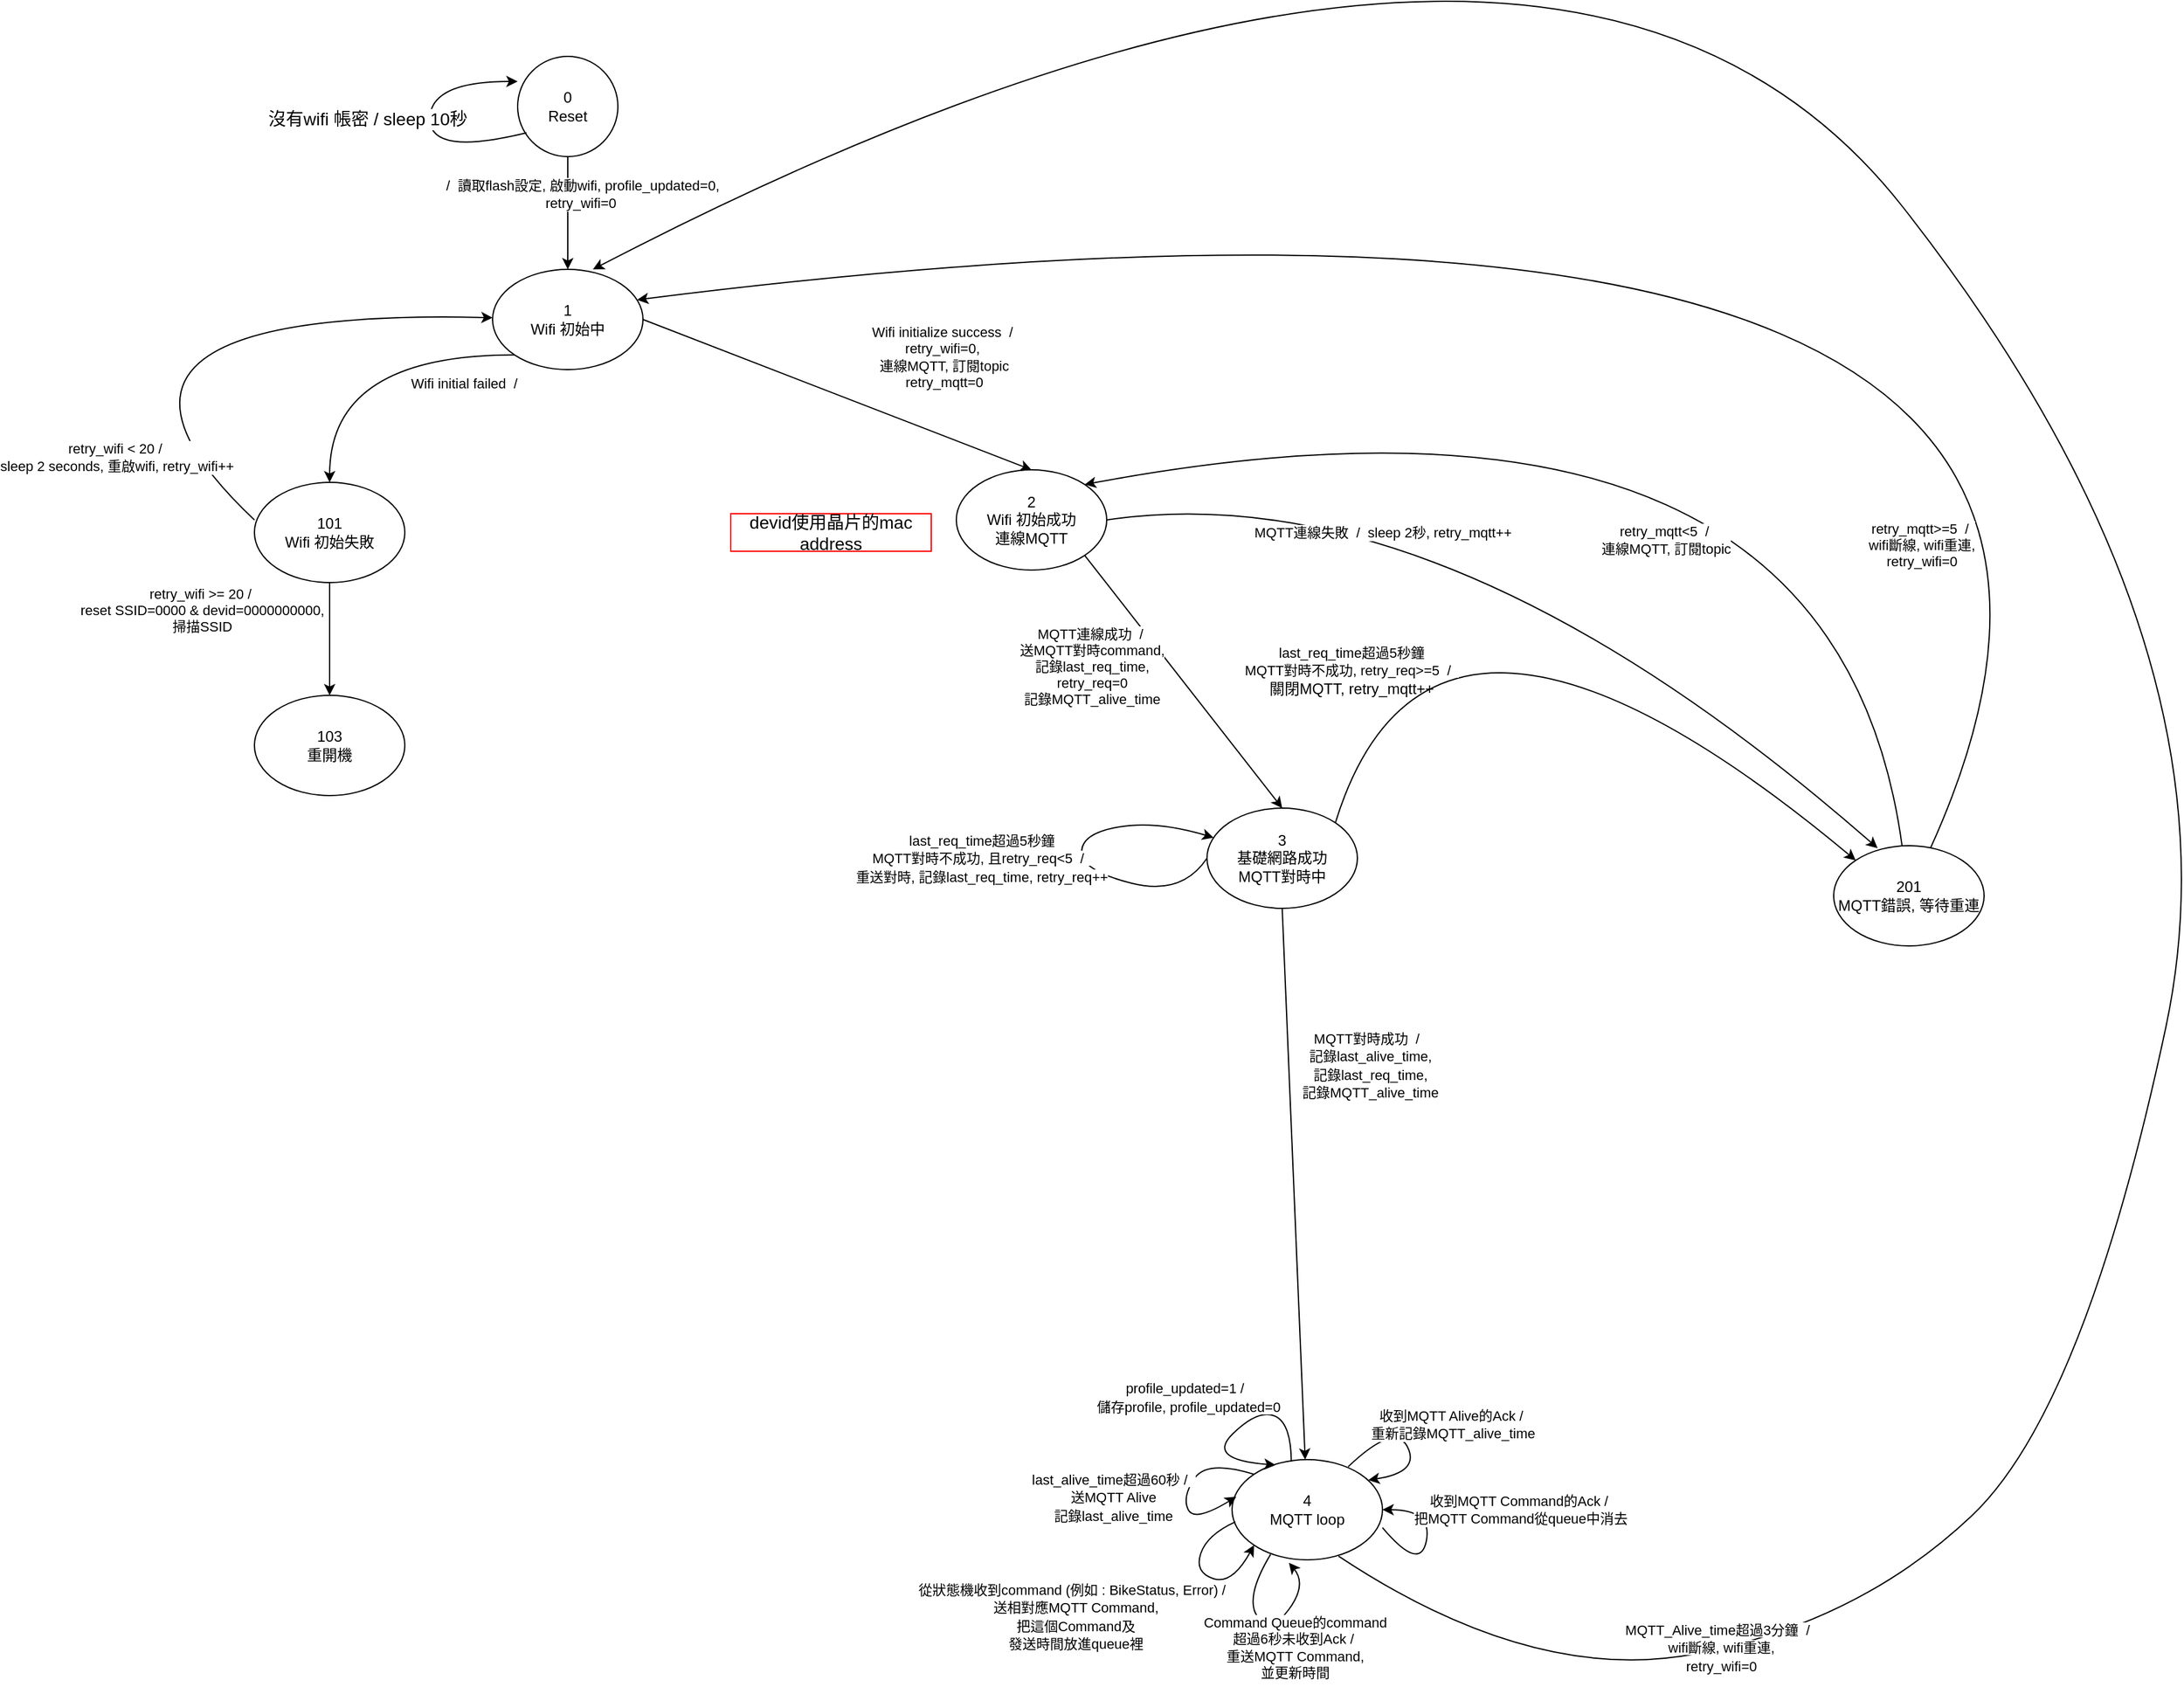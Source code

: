 <mxfile version="20.8.5" type="device"><diagram id="eCKF06ire-g6MsgcjCXC" name="Page-1"><mxGraphModel dx="1970" dy="1554" grid="1" gridSize="10" guides="1" tooltips="1" connect="1" arrows="1" fold="1" page="1" pageScale="1" pageWidth="850" pageHeight="1100" math="0" shadow="0"><root><mxCell id="0"/><mxCell id="1" parent="0"/><mxCell id="E8dX0i1zOJt88tI8rm25-1" value="1&lt;br&gt;Wifi 初始中" style="ellipse;whiteSpace=wrap;html=1;" parent="1" vertex="1"><mxGeometry x="320" y="20" width="120" height="80" as="geometry"/></mxCell><mxCell id="E8dX0i1zOJt88tI8rm25-2" value="2&lt;br&gt;Wifi 初始成功&lt;br&gt;連線MQTT" style="ellipse;whiteSpace=wrap;html=1;" parent="1" vertex="1"><mxGeometry x="690" y="180" width="120" height="80" as="geometry"/></mxCell><mxCell id="E8dX0i1zOJt88tI8rm25-3" value="" style="endArrow=classic;html=1;rounded=0;exitX=1;exitY=0.5;exitDx=0;exitDy=0;entryX=0.5;entryY=0;entryDx=0;entryDy=0;" parent="1" source="E8dX0i1zOJt88tI8rm25-1" target="E8dX0i1zOJt88tI8rm25-2" edge="1"><mxGeometry width="50" height="50" relative="1" as="geometry"><mxPoint x="400" y="370" as="sourcePoint"/><mxPoint x="450" y="320" as="targetPoint"/></mxGeometry></mxCell><mxCell id="E8dX0i1zOJt88tI8rm25-4" value="Wifi initialize success&amp;nbsp; /&amp;nbsp; &lt;br&gt;retry_wifi=0,&amp;nbsp;&lt;br&gt;連線MQTT, 訂閱topic&lt;br&gt;retry_mqtt=0" style="edgeLabel;html=1;align=center;verticalAlign=middle;resizable=0;points=[];" parent="E8dX0i1zOJt88tI8rm25-3" vertex="1" connectable="0"><mxGeometry x="0.244" y="-1" relative="1" as="geometry"><mxPoint x="47" y="-46" as="offset"/></mxGeometry></mxCell><mxCell id="E8dX0i1zOJt88tI8rm25-5" value="101&lt;br&gt;Wifi 初始失敗" style="ellipse;whiteSpace=wrap;html=1;" parent="1" vertex="1"><mxGeometry x="130" y="190" width="120" height="80" as="geometry"/></mxCell><mxCell id="E8dX0i1zOJt88tI8rm25-6" value="" style="endArrow=classic;html=1;rounded=0;exitX=0;exitY=1;exitDx=0;exitDy=0;entryX=0.5;entryY=0;entryDx=0;entryDy=0;edgeStyle=orthogonalEdgeStyle;curved=1;" parent="1" source="E8dX0i1zOJt88tI8rm25-1" target="E8dX0i1zOJt88tI8rm25-5" edge="1"><mxGeometry width="50" height="50" relative="1" as="geometry"><mxPoint x="400" y="370" as="sourcePoint"/><mxPoint x="450" y="320" as="targetPoint"/></mxGeometry></mxCell><mxCell id="E8dX0i1zOJt88tI8rm25-7" value="Wifi initial failed&amp;nbsp; /&amp;nbsp;&amp;nbsp;" style="edgeLabel;html=1;align=center;verticalAlign=middle;resizable=0;points=[];" parent="E8dX0i1zOJt88tI8rm25-6" vertex="1" connectable="0"><mxGeometry x="-0.209" y="19" relative="1" as="geometry"><mxPoint x="61" y="3" as="offset"/></mxGeometry></mxCell><mxCell id="E8dX0i1zOJt88tI8rm25-9" value="" style="endArrow=classic;html=1;rounded=0;curved=1;" parent="1" target="E8dX0i1zOJt88tI8rm25-1" edge="1"><mxGeometry width="50" height="50" relative="1" as="geometry"><mxPoint x="130" y="220" as="sourcePoint"/><mxPoint x="190" y="350" as="targetPoint"/><Array as="points"><mxPoint x="-50" y="50"/></Array></mxGeometry></mxCell><mxCell id="E8dX0i1zOJt88tI8rm25-10" value="retry_wifi &amp;lt; 20 /&amp;nbsp; &lt;br&gt;sleep 2 seconds, 重啟wifi, retry_wifi++" style="edgeLabel;html=1;align=center;verticalAlign=middle;resizable=0;points=[];" parent="E8dX0i1zOJt88tI8rm25-9" vertex="1" connectable="0"><mxGeometry x="-0.375" y="-2" relative="1" as="geometry"><mxPoint x="29" y="84" as="offset"/></mxGeometry></mxCell><mxCell id="E8dX0i1zOJt88tI8rm25-12" value="" style="endArrow=classic;html=1;rounded=0;curved=1;exitX=0.5;exitY=1;exitDx=0;exitDy=0;entryX=0.5;entryY=0;entryDx=0;entryDy=0;" parent="1" source="E8dX0i1zOJt88tI8rm25-5" edge="1"><mxGeometry width="50" height="50" relative="1" as="geometry"><mxPoint x="400" y="370" as="sourcePoint"/><mxPoint x="190" y="360" as="targetPoint"/></mxGeometry></mxCell><mxCell id="E8dX0i1zOJt88tI8rm25-13" value="retry_wifi &amp;gt;= 20 /&amp;nbsp; &lt;br&gt;reset SSID=0000 &amp;amp; devid=0000000000, &lt;br&gt;掃描SSID" style="edgeLabel;html=1;align=center;verticalAlign=middle;resizable=0;points=[];" parent="1" vertex="1" connectable="0"><mxGeometry x="40.0" y="309.998" as="geometry"><mxPoint x="48" y="-18" as="offset"/></mxGeometry></mxCell><mxCell id="E8dX0i1zOJt88tI8rm25-14" value="103&lt;br&gt;重開機" style="ellipse;whiteSpace=wrap;html=1;" parent="1" vertex="1"><mxGeometry x="130" y="360" width="120" height="80" as="geometry"/></mxCell><mxCell id="E8dX0i1zOJt88tI8rm25-21" value="3&lt;br&gt;基礎網路成功&lt;br&gt;MQTT對時中" style="ellipse;whiteSpace=wrap;html=1;" parent="1" vertex="1"><mxGeometry x="890" y="450" width="120" height="80" as="geometry"/></mxCell><mxCell id="E8dX0i1zOJt88tI8rm25-22" value="" style="endArrow=classic;html=1;rounded=0;curved=1;exitX=1;exitY=1;exitDx=0;exitDy=0;entryX=0.5;entryY=0;entryDx=0;entryDy=0;" parent="1" source="E8dX0i1zOJt88tI8rm25-2" target="E8dX0i1zOJt88tI8rm25-21" edge="1"><mxGeometry width="50" height="50" relative="1" as="geometry"><mxPoint x="610" y="310" as="sourcePoint"/><mxPoint x="660" y="260" as="targetPoint"/></mxGeometry></mxCell><mxCell id="E8dX0i1zOJt88tI8rm25-23" value="MQTT連線成功&amp;nbsp; /&amp;nbsp; &lt;br&gt;送MQTT對時command,&lt;br&gt;記錄last_req_time,&lt;br&gt;retry_req=0&lt;br&gt;記錄MQTT_alive_time" style="edgeLabel;html=1;align=center;verticalAlign=middle;resizable=0;points=[];" parent="1" vertex="1" connectable="0"><mxGeometry x="800.0" y="329.998" as="geometry"><mxPoint x="-2" y="7" as="offset"/></mxGeometry></mxCell><mxCell id="E8dX0i1zOJt88tI8rm25-24" value="&lt;span style=&quot;font-size: 11px; background-color: rgb(255, 255, 255);&quot;&gt;MQTT對時成功&amp;nbsp; /&amp;nbsp;&amp;nbsp;&lt;br&gt;記錄last_alive_time,&lt;/span&gt;&lt;br style=&quot;font-size: 11px;&quot;&gt;&lt;span style=&quot;background-color: rgb(255, 255, 255);&quot;&gt;&lt;span style=&quot;font-size: 11px;&quot;&gt;記錄last_req_time,&lt;/span&gt;&lt;br&gt;&lt;span style=&quot;font-size: 11px;&quot;&gt;記錄MQTT_alive_time&lt;/span&gt;&lt;br&gt;&lt;/span&gt;" style="text;html=1;align=center;verticalAlign=middle;resizable=0;points=[];autosize=1;strokeColor=none;fillColor=none;" parent="1" vertex="1"><mxGeometry x="955" y="620" width="130" height="70" as="geometry"/></mxCell><mxCell id="E8dX0i1zOJt88tI8rm25-25" value="4&lt;br&gt;MQTT loop" style="ellipse;whiteSpace=wrap;html=1;" parent="1" vertex="1"><mxGeometry x="910" y="970" width="120" height="80" as="geometry"/></mxCell><mxCell id="E8dX0i1zOJt88tI8rm25-26" value="" style="endArrow=classic;html=1;rounded=0;curved=1;exitX=0.5;exitY=1;exitDx=0;exitDy=0;" parent="1" source="E8dX0i1zOJt88tI8rm25-21" target="E8dX0i1zOJt88tI8rm25-25" edge="1"><mxGeometry width="50" height="50" relative="1" as="geometry"><mxPoint x="960" y="380" as="sourcePoint"/><mxPoint x="960" y="460" as="targetPoint"/></mxGeometry></mxCell><mxCell id="E8dX0i1zOJt88tI8rm25-27" value="0&lt;br&gt;Reset" style="ellipse;whiteSpace=wrap;html=1;aspect=fixed;" parent="1" vertex="1"><mxGeometry x="340" y="-150" width="80" height="80" as="geometry"/></mxCell><mxCell id="E8dX0i1zOJt88tI8rm25-28" value="" style="endArrow=classic;html=1;rounded=0;curved=1;exitX=0.5;exitY=1;exitDx=0;exitDy=0;entryX=0.5;entryY=0;entryDx=0;entryDy=0;" parent="1" source="E8dX0i1zOJt88tI8rm25-27" target="E8dX0i1zOJt88tI8rm25-1" edge="1"><mxGeometry width="50" height="50" relative="1" as="geometry"><mxPoint x="270" y="30" as="sourcePoint"/><mxPoint x="320" y="-20" as="targetPoint"/></mxGeometry></mxCell><mxCell id="E8dX0i1zOJt88tI8rm25-29" value="&amp;nbsp;/&amp;nbsp; 讀取flash設定, 啟動wifi, profile_updated=0,&lt;br&gt;retry_wifi=0" style="edgeLabel;html=1;align=center;verticalAlign=middle;resizable=0;points=[];" parent="1" vertex="1" connectable="0"><mxGeometry x="390.003" y="-40.003" as="geometry"/></mxCell><mxCell id="E8dX0i1zOJt88tI8rm25-36" value="201&lt;br&gt;MQTT錯誤, 等待重連" style="ellipse;whiteSpace=wrap;html=1;" parent="1" vertex="1"><mxGeometry x="1390" y="480" width="120" height="80" as="geometry"/></mxCell><mxCell id="E8dX0i1zOJt88tI8rm25-37" value="" style="endArrow=classic;html=1;rounded=0;curved=1;exitX=0;exitY=0.5;exitDx=0;exitDy=0;" parent="1" source="E8dX0i1zOJt88tI8rm25-21" target="E8dX0i1zOJt88tI8rm25-21" edge="1"><mxGeometry width="50" height="50" relative="1" as="geometry"><mxPoint x="1020" y="500" as="sourcePoint"/><mxPoint x="1250" y="580" as="targetPoint"/><Array as="points"><mxPoint x="870" y="520"/><mxPoint x="790" y="500"/><mxPoint x="790" y="470"/><mxPoint x="850" y="460"/></Array></mxGeometry></mxCell><mxCell id="E8dX0i1zOJt88tI8rm25-38" value="&lt;span style=&quot;font-size: 11px; background-color: rgb(255, 255, 255);&quot;&gt;last_req_time超過5秒鐘&lt;br&gt;MQTT對時不成功, 且retry_req&amp;lt;5&amp;nbsp; /&amp;nbsp;&amp;nbsp;&lt;br&gt;&lt;/span&gt;&lt;span style=&quot;font-size: 11px; background-color: rgb(255, 255, 255);&quot;&gt;重送對時, 記錄last_req_time, retry_req++&lt;/span&gt;" style="text;html=1;align=center;verticalAlign=middle;resizable=0;points=[];autosize=1;strokeColor=none;fillColor=none;" parent="1" vertex="1"><mxGeometry x="600" y="460" width="220" height="60" as="geometry"/></mxCell><mxCell id="E8dX0i1zOJt88tI8rm25-40" value="" style="endArrow=classic;html=1;rounded=0;curved=1;exitX=1;exitY=0;exitDx=0;exitDy=0;entryX=0;entryY=0;entryDx=0;entryDy=0;" parent="1" source="E8dX0i1zOJt88tI8rm25-21" target="E8dX0i1zOJt88tI8rm25-36" edge="1"><mxGeometry width="50" height="50" relative="1" as="geometry"><mxPoint x="920" y="330" as="sourcePoint"/><mxPoint x="970" y="280" as="targetPoint"/><Array as="points"><mxPoint x="1070" y="210"/></Array></mxGeometry></mxCell><mxCell id="E8dX0i1zOJt88tI8rm25-43" value="" style="endArrow=classic;html=1;rounded=0;curved=1;entryX=1;entryY=0;entryDx=0;entryDy=0;" parent="1" source="E8dX0i1zOJt88tI8rm25-36" target="E8dX0i1zOJt88tI8rm25-2" edge="1"><mxGeometry width="50" height="50" relative="1" as="geometry"><mxPoint x="920" y="280" as="sourcePoint"/><mxPoint x="970" y="230" as="targetPoint"/><Array as="points"><mxPoint x="1390" y="80"/></Array></mxGeometry></mxCell><mxCell id="E8dX0i1zOJt88tI8rm25-46" value="retry_mqtt&amp;lt;5&amp;nbsp; /&amp;nbsp; &lt;br&gt;連線MQTT, 訂閱topic" style="edgeLabel;html=1;align=center;verticalAlign=middle;resizable=0;points=[];" parent="1" vertex="1" connectable="0"><mxGeometry x="1250.0" y="239.998" as="geometry"><mxPoint x="6" y="-4" as="offset"/></mxGeometry></mxCell><mxCell id="E8dX0i1zOJt88tI8rm25-47" value="" style="endArrow=classic;html=1;rounded=0;curved=1;entryX=0.961;entryY=0.304;entryDx=0;entryDy=0;entryPerimeter=0;" parent="1" source="E8dX0i1zOJt88tI8rm25-36" target="E8dX0i1zOJt88tI8rm25-1" edge="1"><mxGeometry width="50" height="50" relative="1" as="geometry"><mxPoint x="1250" y="320" as="sourcePoint"/><mxPoint x="1210" y="-80" as="targetPoint"/><Array as="points"><mxPoint x="1740" y="-120"/></Array></mxGeometry></mxCell><mxCell id="E8dX0i1zOJt88tI8rm25-42" value="retry_mqtt&amp;gt;=5&amp;nbsp; /&amp;nbsp; &lt;br&gt;wifi斷線, wifi重連, &lt;br&gt;retry_wifi=0" style="edgeLabel;html=1;align=center;verticalAlign=middle;resizable=0;points=[];" parent="1" vertex="1" connectable="0"><mxGeometry x="1460.0" y="239.998" as="geometry"/></mxCell><mxCell id="E8dX0i1zOJt88tI8rm25-39" value="&lt;span style=&quot;font-size: 11px; background-color: rgb(255, 255, 255);&quot;&gt;last_req_time超過5秒鐘&lt;br&gt;MQTT對時不成功, retry_req&amp;gt;=5&amp;nbsp; /&amp;nbsp;&amp;nbsp;&lt;br&gt;&lt;/span&gt;關閉MQTT, retry_mqtt++" style="text;html=1;align=center;verticalAlign=middle;resizable=0;points=[];autosize=1;strokeColor=none;fillColor=none;" parent="1" vertex="1"><mxGeometry x="910" y="310" width="190" height="60" as="geometry"/></mxCell><mxCell id="E8dX0i1zOJt88tI8rm25-57" value="" style="endArrow=classic;html=1;rounded=0;curved=1;exitX=0.394;exitY=0.021;exitDx=0;exitDy=0;exitPerimeter=0;entryX=0.289;entryY=0.054;entryDx=0;entryDy=0;entryPerimeter=0;" parent="1" source="E8dX0i1zOJt88tI8rm25-25" target="E8dX0i1zOJt88tI8rm25-25" edge="1"><mxGeometry width="50" height="50" relative="1" as="geometry"><mxPoint x="830" y="900" as="sourcePoint"/><mxPoint x="880" y="850" as="targetPoint"/><Array as="points"><mxPoint x="957" y="940"/><mxPoint x="930" y="930"/><mxPoint x="890" y="970"/></Array></mxGeometry></mxCell><mxCell id="E8dX0i1zOJt88tI8rm25-56" value="&lt;span style=&quot;font-size: 11px; background-color: rgb(255, 255, 255);&quot;&gt;profile_updated=1 /&amp;nbsp;&amp;nbsp;&lt;br&gt;儲存profile, profile_updated=0&lt;br&gt;&lt;/span&gt;" style="text;html=1;align=center;verticalAlign=middle;resizable=0;points=[];autosize=1;strokeColor=none;fillColor=none;" parent="1" vertex="1"><mxGeometry x="790" y="900" width="170" height="40" as="geometry"/></mxCell><mxCell id="E8dX0i1zOJt88tI8rm25-58" value="" style="endArrow=classic;html=1;rounded=0;curved=1;exitX=0;exitY=0;exitDx=0;exitDy=0;entryX=0.028;entryY=0.371;entryDx=0;entryDy=0;entryPerimeter=0;" parent="1" source="E8dX0i1zOJt88tI8rm25-25" target="E8dX0i1zOJt88tI8rm25-25" edge="1"><mxGeometry width="50" height="50" relative="1" as="geometry"><mxPoint x="830" y="1150" as="sourcePoint"/><mxPoint x="880" y="1100" as="targetPoint"/><Array as="points"><mxPoint x="890" y="970"/><mxPoint x="870" y="1000"/><mxPoint x="880" y="1020"/></Array></mxGeometry></mxCell><mxCell id="E8dX0i1zOJt88tI8rm25-54" value="&lt;span style=&quot;font-size: 11px; background-color: rgb(255, 255, 255);&quot;&gt;last_alive_time超過60秒 /&amp;nbsp;&amp;nbsp;&lt;br&gt;送MQTT Alive&lt;br&gt;記錄last_alive_time&lt;/span&gt;" style="text;html=1;align=center;verticalAlign=middle;resizable=0;points=[];autosize=1;strokeColor=none;fillColor=none;" parent="1" vertex="1"><mxGeometry x="740" y="970" width="150" height="60" as="geometry"/></mxCell><mxCell id="E8dX0i1zOJt88tI8rm25-59" value="" style="endArrow=classic;html=1;rounded=0;curved=1;exitX=0.022;exitY=0.621;exitDx=0;exitDy=0;entryX=0;entryY=1;entryDx=0;entryDy=0;exitPerimeter=0;" parent="1" source="E8dX0i1zOJt88tI8rm25-25" target="E8dX0i1zOJt88tI8rm25-25" edge="1"><mxGeometry width="50" height="50" relative="1" as="geometry"><mxPoint x="830" y="1140" as="sourcePoint"/><mxPoint x="880" y="1090" as="targetPoint"/><Array as="points"><mxPoint x="890" y="1030"/><mxPoint x="880" y="1060"/><mxPoint x="910" y="1070"/></Array></mxGeometry></mxCell><mxCell id="E8dX0i1zOJt88tI8rm25-55" value="&lt;span style=&quot;font-size: 11px; background-color: rgb(255, 255, 255);&quot;&gt;從狀態機收到command (例如 : BikeStatus, Error) /&amp;nbsp;&amp;nbsp;&lt;br&gt;送相對應MQTT Command,&lt;br&gt;把這個Command及&lt;br&gt;發送時間放進queue裡&lt;br&gt;&lt;/span&gt;" style="text;html=1;align=center;verticalAlign=middle;resizable=0;points=[];autosize=1;strokeColor=none;fillColor=none;" parent="1" vertex="1"><mxGeometry x="650" y="1060" width="270" height="70" as="geometry"/></mxCell><mxCell id="E8dX0i1zOJt88tI8rm25-60" value="" style="endArrow=classic;html=1;rounded=0;curved=1;exitX=0.772;exitY=0.071;exitDx=0;exitDy=0;entryX=0.906;entryY=0.204;entryDx=0;entryDy=0;entryPerimeter=0;exitPerimeter=0;" parent="1" source="E8dX0i1zOJt88tI8rm25-25" target="E8dX0i1zOJt88tI8rm25-25" edge="1"><mxGeometry width="50" height="50" relative="1" as="geometry"><mxPoint x="1150" y="1005" as="sourcePoint"/><mxPoint x="1200" y="955" as="targetPoint"/><Array as="points"><mxPoint x="1040" y="940"/><mxPoint x="1060" y="980"/></Array></mxGeometry></mxCell><mxCell id="E8dX0i1zOJt88tI8rm25-61" value="收到MQTT Alive的Ack /&amp;nbsp;&lt;br&gt;重新記錄MQTT_alive_time" style="edgeLabel;html=1;align=center;verticalAlign=middle;resizable=0;points=[];" parent="E8dX0i1zOJt88tI8rm25-60" vertex="1" connectable="0"><mxGeometry x="0.254" relative="1" as="geometry"><mxPoint x="30" y="-29" as="offset"/></mxGeometry></mxCell><mxCell id="E8dX0i1zOJt88tI8rm25-63" value="" style="endArrow=classic;html=1;rounded=0;curved=1;exitX=1;exitY=0.679;exitDx=0;exitDy=0;exitPerimeter=0;" parent="1" source="E8dX0i1zOJt88tI8rm25-25" target="E8dX0i1zOJt88tI8rm25-25" edge="1"><mxGeometry width="50" height="50" relative="1" as="geometry"><mxPoint x="1100" y="1030" as="sourcePoint"/><mxPoint x="1150" y="980" as="targetPoint"/><Array as="points"><mxPoint x="1060" y="1060"/><mxPoint x="1070" y="1010"/></Array></mxGeometry></mxCell><mxCell id="E8dX0i1zOJt88tI8rm25-62" value="收到MQTT Command的Ack /&amp;nbsp;&lt;br&gt;把MQTT Command從queue中消去&lt;br&gt;" style="edgeLabel;html=1;align=center;verticalAlign=middle;resizable=0;points=[];" parent="1" vertex="1" connectable="0"><mxGeometry x="1140.004" y="1010.002" as="geometry"/></mxCell><mxCell id="E8dX0i1zOJt88tI8rm25-64" value="" style="endArrow=classic;html=1;rounded=0;curved=1;exitX=0.256;exitY=0.946;exitDx=0;exitDy=0;exitPerimeter=0;entryX=0.378;entryY=1.029;entryDx=0;entryDy=0;entryPerimeter=0;" parent="1" source="E8dX0i1zOJt88tI8rm25-25" target="E8dX0i1zOJt88tI8rm25-25" edge="1"><mxGeometry width="50" height="50" relative="1" as="geometry"><mxPoint x="1075" y="1140" as="sourcePoint"/><mxPoint x="1125" y="1090" as="targetPoint"/><Array as="points"><mxPoint x="920" y="1080"/><mxPoint x="940" y="1110"/><mxPoint x="970" y="1070"/></Array></mxGeometry></mxCell><mxCell id="E8dX0i1zOJt88tI8rm25-66" value="Command Queue的command&lt;br&gt;超過6秒未收到Ack /&amp;nbsp;&lt;br&gt;重送MQTT Command,&lt;br&gt;並更新時間" style="edgeLabel;html=1;align=center;verticalAlign=middle;resizable=0;points=[];" parent="1" vertex="1" connectable="0"><mxGeometry x="960.004" y="1120.002" as="geometry"/></mxCell><mxCell id="E8dX0i1zOJt88tI8rm25-68" value="" style="endArrow=classic;html=1;rounded=0;curved=1;exitX=0.708;exitY=0.963;exitDx=0;exitDy=0;exitPerimeter=0;entryX=0.667;entryY=0;entryDx=0;entryDy=0;entryPerimeter=0;" parent="1" source="E8dX0i1zOJt88tI8rm25-25" target="E8dX0i1zOJt88tI8rm25-1" edge="1"><mxGeometry width="50" height="50" relative="1" as="geometry"><mxPoint x="780" y="820" as="sourcePoint"/><mxPoint x="950" y="870" as="targetPoint"/><Array as="points"><mxPoint x="1150" y="1150"/><mxPoint x="1410" y="1100"/><mxPoint x="1590" y="930"/><mxPoint x="1720" y="320"/><mxPoint x="1170" y="-380"/></Array></mxGeometry></mxCell><mxCell id="E8dX0i1zOJt88tI8rm25-67" value="&lt;span style=&quot;font-size: 11px; background-color: rgb(255, 255, 255);&quot;&gt;MQTT_Alive_time超過3分鐘&amp;nbsp; /&amp;nbsp;&amp;nbsp;&lt;br&gt;&lt;/span&gt;&lt;span style=&quot;font-size: 11px; background-color: rgb(255, 255, 255);&quot;&gt;wifi斷線, wifi重連,&lt;/span&gt;&lt;br style=&quot;font-size: 11px;&quot;&gt;&lt;span style=&quot;font-size: 11px; background-color: rgb(255, 255, 255);&quot;&gt;retry_wifi=0&lt;/span&gt;" style="text;html=1;align=center;verticalAlign=middle;resizable=0;points=[];autosize=1;strokeColor=none;fillColor=none;" parent="1" vertex="1"><mxGeometry x="1210" y="1090" width="180" height="60" as="geometry"/></mxCell><mxCell id="E8dX0i1zOJt88tI8rm25-69" value="" style="endArrow=classic;html=1;rounded=0;curved=1;exitX=1;exitY=0.5;exitDx=0;exitDy=0;entryX=0.292;entryY=0.025;entryDx=0;entryDy=0;entryPerimeter=0;" parent="1" source="E8dX0i1zOJt88tI8rm25-2" target="E8dX0i1zOJt88tI8rm25-36" edge="1"><mxGeometry width="50" height="50" relative="1" as="geometry"><mxPoint x="830" y="330" as="sourcePoint"/><mxPoint x="1050" y="210" as="targetPoint"/><Array as="points"><mxPoint x="1080" y="180"/></Array></mxGeometry></mxCell><mxCell id="E8dX0i1zOJt88tI8rm25-70" value="MQTT連線失敗&amp;nbsp; /&amp;nbsp; sleep 2秒, retry_mqtt++" style="edgeLabel;html=1;align=center;verticalAlign=middle;resizable=0;points=[];" parent="1" vertex="1" connectable="0"><mxGeometry x="1030.0" y="229.998" as="geometry"/></mxCell><mxCell id="n8V9eaijGHKcZGP_gcnU-1" value="&lt;font style=&quot;font-size: 14px;&quot;&gt;devid使用晶片的mac address&lt;/font&gt;" style="text;strokeColor=#FF0000;align=center;fillColor=none;html=1;verticalAlign=middle;whiteSpace=wrap;rounded=0;" vertex="1" parent="1"><mxGeometry x="510" y="215" width="160" height="30" as="geometry"/></mxCell><mxCell id="n8V9eaijGHKcZGP_gcnU-2" value="" style="endArrow=classic;html=1;rounded=0;curved=1;exitX=0.088;exitY=0.763;exitDx=0;exitDy=0;entryX=0;entryY=0.25;entryDx=0;entryDy=0;exitPerimeter=0;entryPerimeter=0;" edge="1" parent="1" source="E8dX0i1zOJt88tI8rm25-27" target="E8dX0i1zOJt88tI8rm25-27"><mxGeometry width="50" height="50" relative="1" as="geometry"><mxPoint x="252.426" y="-141.806" as="sourcePoint"/><mxPoint x="210" y="-130.09" as="targetPoint"/><Array as="points"><mxPoint x="270" y="-70.09"/><mxPoint x="270" y="-130"/></Array></mxGeometry></mxCell><mxCell id="n8V9eaijGHKcZGP_gcnU-3" value="沒有wifi 帳密 / sleep 10秒" style="edgeLabel;html=1;align=center;verticalAlign=middle;resizable=0;points=[];fontSize=14;" vertex="1" connectable="0" parent="n8V9eaijGHKcZGP_gcnU-2"><mxGeometry x="-0.433" y="-1" relative="1" as="geometry"><mxPoint x="-69" y="-24" as="offset"/></mxGeometry></mxCell></root></mxGraphModel></diagram></mxfile>